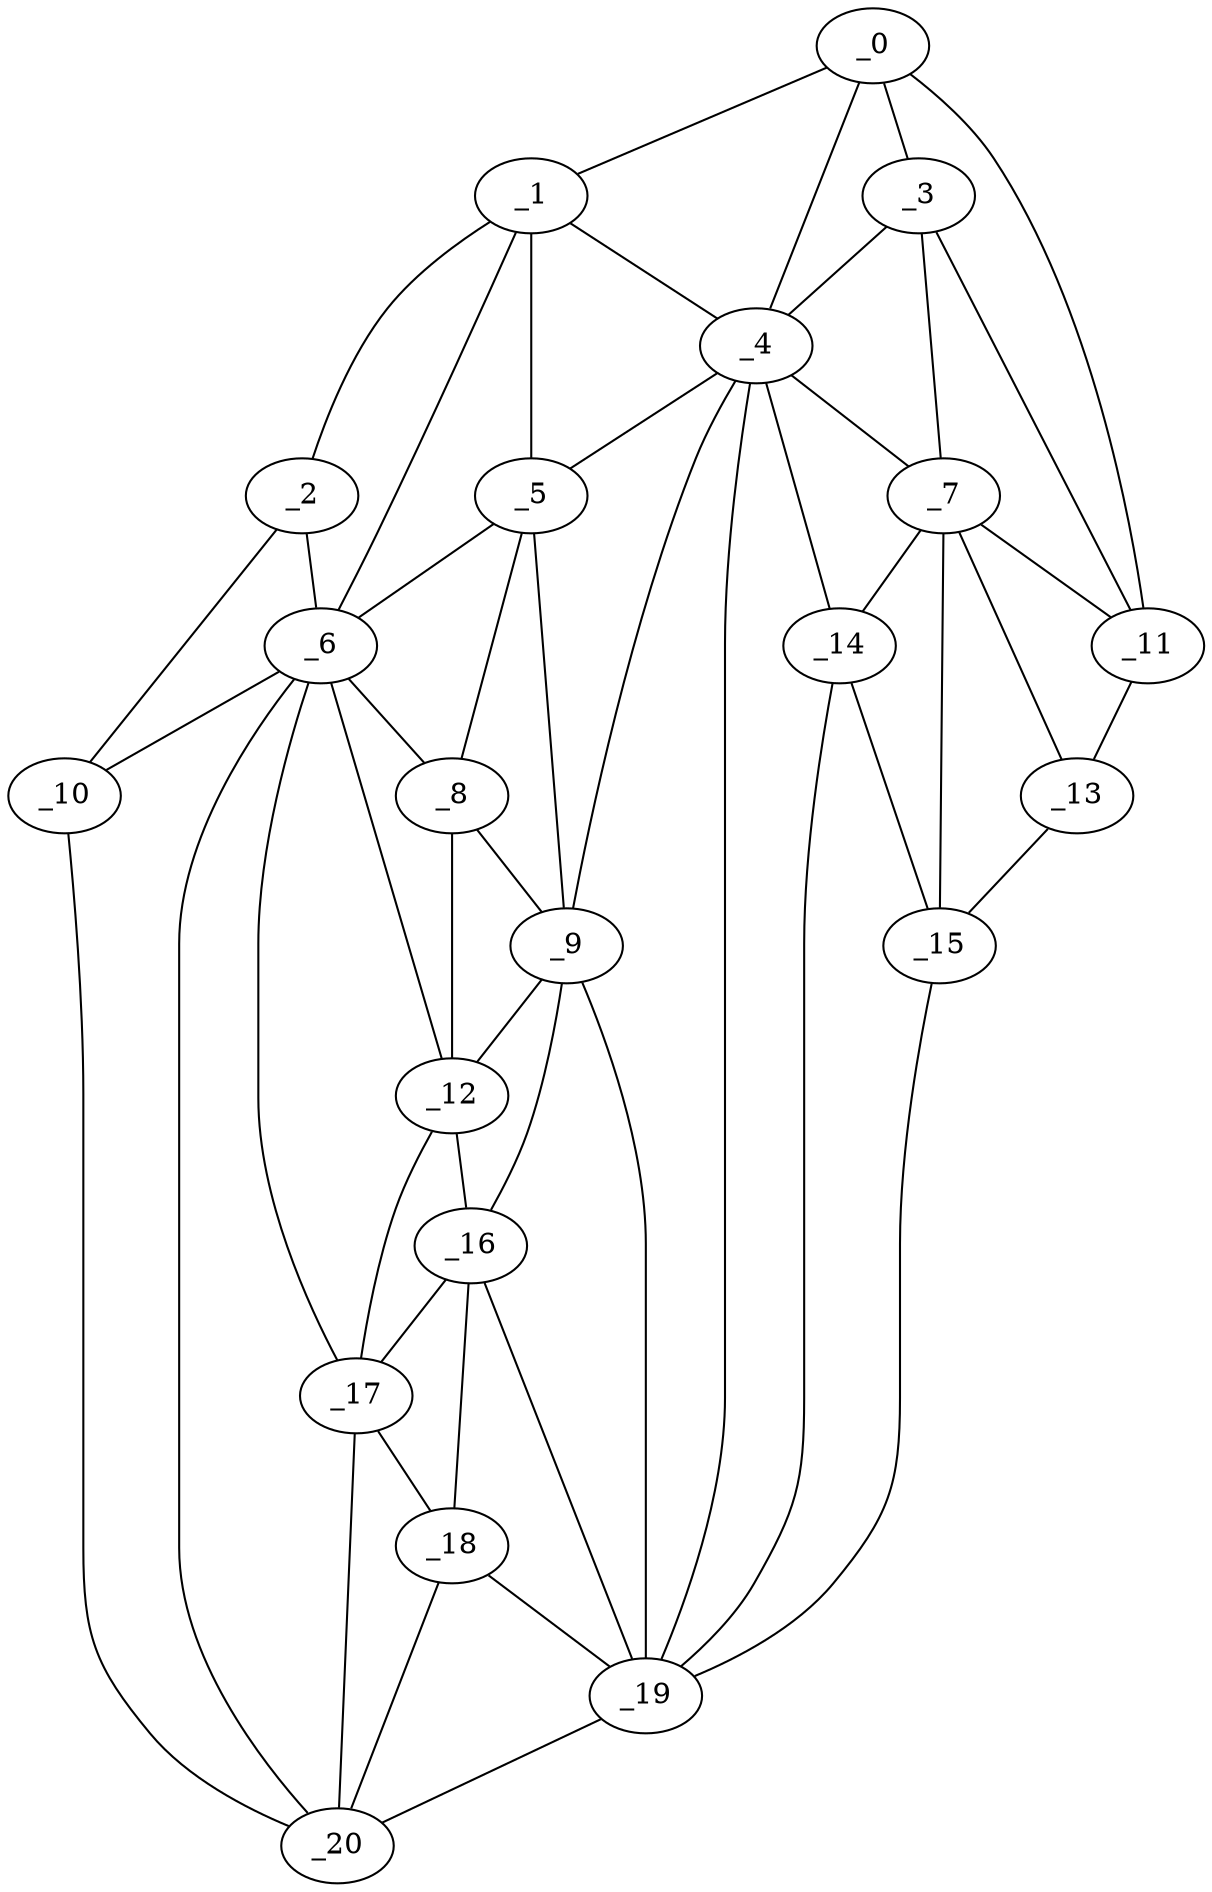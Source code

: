 graph "obj17__75.gxl" {
	_0	 [x=39,
		y=37];
	_1	 [x=40,
		y=111];
	_0 -- _1	 [valence=1];
	_3	 [x=47,
		y=32];
	_0 -- _3	 [valence=2];
	_4	 [x=47,
		y=52];
	_0 -- _4	 [valence=2];
	_11	 [x=59,
		y=3];
	_0 -- _11	 [valence=1];
	_2	 [x=44,
		y=116];
	_1 -- _2	 [valence=1];
	_1 -- _4	 [valence=2];
	_5	 [x=51,
		y=99];
	_1 -- _5	 [valence=2];
	_6	 [x=54,
		y=113];
	_1 -- _6	 [valence=2];
	_2 -- _6	 [valence=1];
	_10	 [x=57,
		y=124];
	_2 -- _10	 [valence=1];
	_3 -- _4	 [valence=1];
	_7	 [x=56,
		y=31];
	_3 -- _7	 [valence=2];
	_3 -- _11	 [valence=1];
	_4 -- _5	 [valence=2];
	_4 -- _7	 [valence=2];
	_9	 [x=57,
		y=85];
	_4 -- _9	 [valence=2];
	_14	 [x=71,
		y=40];
	_4 -- _14	 [valence=2];
	_19	 [x=84,
		y=68];
	_4 -- _19	 [valence=1];
	_5 -- _6	 [valence=1];
	_8	 [x=56,
		y=96];
	_5 -- _8	 [valence=2];
	_5 -- _9	 [valence=2];
	_6 -- _8	 [valence=1];
	_6 -- _10	 [valence=2];
	_12	 [x=60,
		y=96];
	_6 -- _12	 [valence=2];
	_17	 [x=77,
		y=96];
	_6 -- _17	 [valence=2];
	_20	 [x=87,
		y=113];
	_6 -- _20	 [valence=1];
	_7 -- _11	 [valence=2];
	_13	 [x=68,
		y=6];
	_7 -- _13	 [valence=2];
	_7 -- _14	 [valence=2];
	_15	 [x=76,
		y=13];
	_7 -- _15	 [valence=2];
	_8 -- _9	 [valence=1];
	_8 -- _12	 [valence=2];
	_9 -- _12	 [valence=2];
	_16	 [x=76,
		y=85];
	_9 -- _16	 [valence=2];
	_9 -- _19	 [valence=1];
	_10 -- _20	 [valence=1];
	_11 -- _13	 [valence=1];
	_12 -- _16	 [valence=2];
	_12 -- _17	 [valence=1];
	_13 -- _15	 [valence=1];
	_14 -- _15	 [valence=2];
	_14 -- _19	 [valence=2];
	_15 -- _19	 [valence=1];
	_16 -- _17	 [valence=1];
	_18	 [x=83,
		y=82];
	_16 -- _18	 [valence=2];
	_16 -- _19	 [valence=2];
	_17 -- _18	 [valence=2];
	_17 -- _20	 [valence=1];
	_18 -- _19	 [valence=2];
	_18 -- _20	 [valence=2];
	_19 -- _20	 [valence=1];
}
